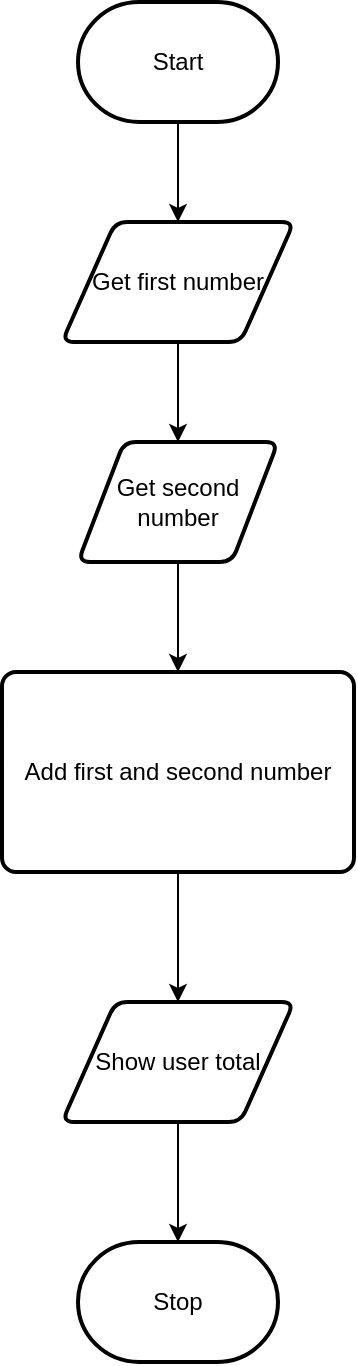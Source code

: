 <mxfile>
    <diagram id="Uj27u6g6IByhOTaoBkWt" name="Flowchart">
        <mxGraphModel dx="690" dy="564" grid="1" gridSize="10" guides="1" tooltips="1" connect="1" arrows="1" fold="1" page="1" pageScale="1" pageWidth="827" pageHeight="1169" math="0" shadow="0">
            <root>
                <mxCell id="0"/>
                <mxCell id="1" parent="0"/>
                <mxCell id="25" style="edgeStyle=none;html=1;entryX=0.5;entryY=0;entryDx=0;entryDy=0;" edge="1" parent="1" source="3" target="20">
                    <mxGeometry relative="1" as="geometry"/>
                </mxCell>
                <mxCell id="3" value="Get first number" style="shape=parallelogram;html=1;strokeWidth=2;perimeter=parallelogramPerimeter;whiteSpace=wrap;rounded=1;arcSize=12;size=0.23;" parent="1" vertex="1">
                    <mxGeometry x="356" y="240" width="116" height="60" as="geometry"/>
                </mxCell>
                <mxCell id="23" style="edgeStyle=none;html=1;entryX=0.5;entryY=0;entryDx=0;entryDy=0;" edge="1" parent="1" source="5" target="3">
                    <mxGeometry relative="1" as="geometry"/>
                </mxCell>
                <mxCell id="5" value="Start" style="strokeWidth=2;html=1;shape=mxgraph.flowchart.terminator;whiteSpace=wrap;" parent="1" vertex="1">
                    <mxGeometry x="364" y="130" width="100" height="60" as="geometry"/>
                </mxCell>
                <mxCell id="27" style="edgeStyle=none;html=1;entryX=0.5;entryY=0;entryDx=0;entryDy=0;" edge="1" parent="1" source="8" target="21">
                    <mxGeometry relative="1" as="geometry"/>
                </mxCell>
                <mxCell id="8" value="Add first and second number" style="rounded=1;whiteSpace=wrap;html=1;absoluteArcSize=1;arcSize=14;strokeWidth=2;" parent="1" vertex="1">
                    <mxGeometry x="326" y="465" width="176" height="100" as="geometry"/>
                </mxCell>
                <mxCell id="11" value="Stop" style="strokeWidth=2;html=1;shape=mxgraph.flowchart.terminator;whiteSpace=wrap;" parent="1" vertex="1">
                    <mxGeometry x="364" y="750" width="100" height="60" as="geometry"/>
                </mxCell>
                <mxCell id="26" style="edgeStyle=none;html=1;entryX=0.5;entryY=0;entryDx=0;entryDy=0;" edge="1" parent="1" source="20" target="8">
                    <mxGeometry relative="1" as="geometry"/>
                </mxCell>
                <mxCell id="20" value="Get second number" style="shape=parallelogram;html=1;strokeWidth=2;perimeter=parallelogramPerimeter;whiteSpace=wrap;rounded=1;arcSize=12;size=0.23;" vertex="1" parent="1">
                    <mxGeometry x="364" y="350" width="100" height="60" as="geometry"/>
                </mxCell>
                <mxCell id="28" style="edgeStyle=none;html=1;entryX=0.5;entryY=0;entryDx=0;entryDy=0;entryPerimeter=0;" edge="1" parent="1" source="21" target="11">
                    <mxGeometry relative="1" as="geometry"/>
                </mxCell>
                <mxCell id="21" value="Show user total" style="shape=parallelogram;html=1;strokeWidth=2;perimeter=parallelogramPerimeter;whiteSpace=wrap;rounded=1;arcSize=12;size=0.23;" vertex="1" parent="1">
                    <mxGeometry x="356" y="630" width="116" height="60" as="geometry"/>
                </mxCell>
            </root>
        </mxGraphModel>
    </diagram>
</mxfile>